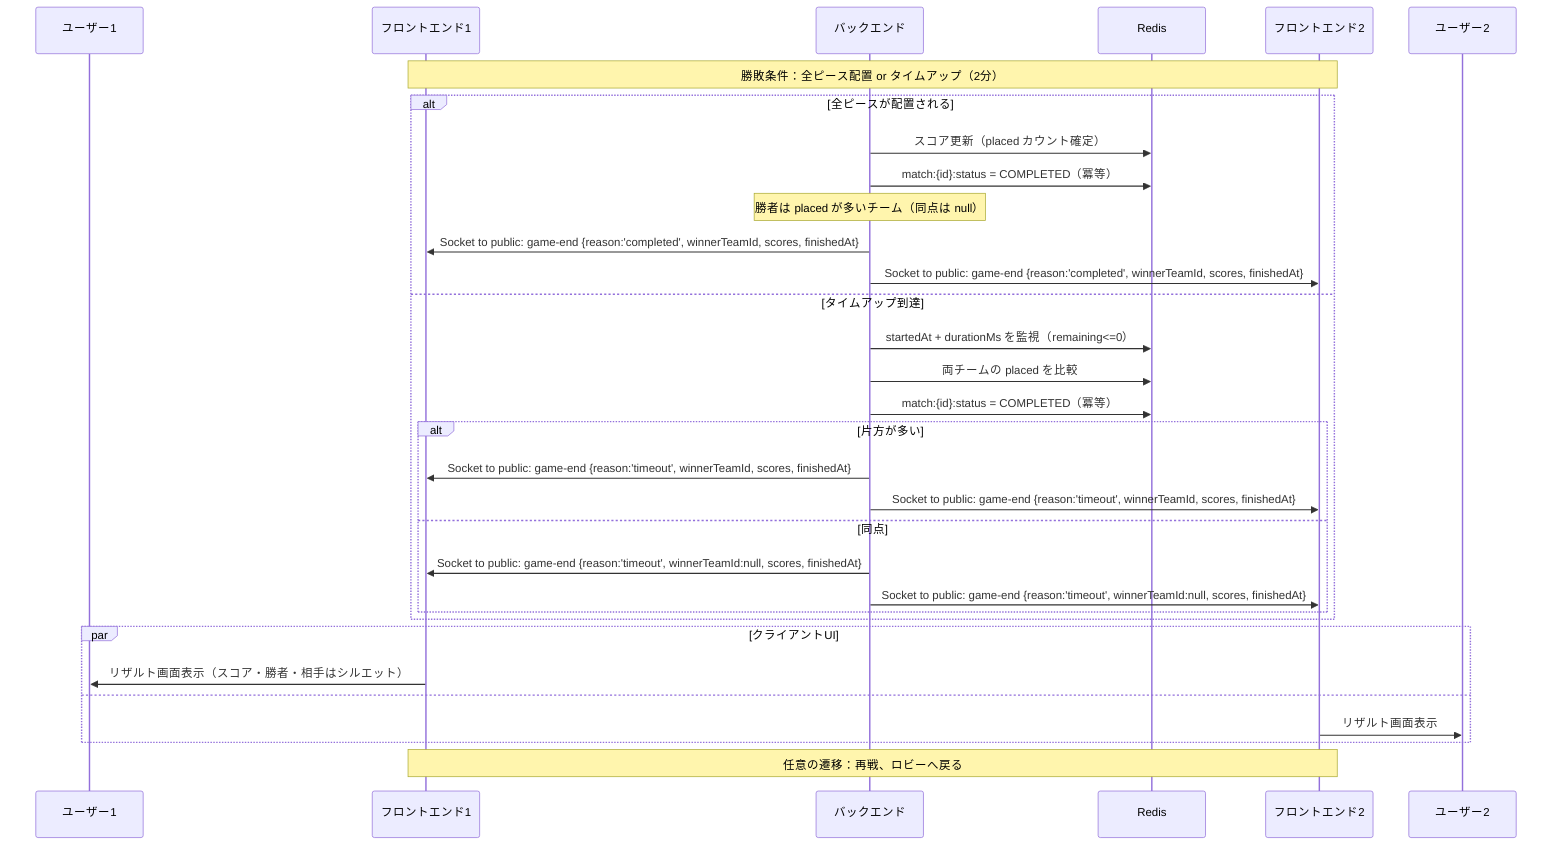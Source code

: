 %%{init: {'theme':'default', 'themeVariables': {'primaryColor': '#4f46e5', 'primaryTextColor': '#fff', 'primaryBorderColor': '#3730a3', 'lineColor': '#374151', 'secondaryColor': '#e5e7eb', 'tertiaryColor': '#f3f4f6'}}}%%

sequenceDiagram
    participant U1 as ユーザー1
    participant F1 as フロントエンド1
    participant B as バックエンド
    participant R as Redis
    participant F2 as フロントエンド2
    participant U2 as ユーザー2

    Note over F1,F2: 勝敗条件：全ピース配置 or タイムアップ（2分）

    alt 全ピースが配置される
        B->>R: スコア更新（placed カウント確定）
        B->>R: match:{id}:status = COMPLETED（冪等）
        Note over B: 勝者は placed が多いチーム（同点は null）
        B->>F1: Socket to public: game-end {reason:'completed', winnerTeamId, scores, finishedAt}
        B->>F2: Socket to public: game-end {reason:'completed', winnerTeamId, scores, finishedAt}
    else タイムアップ到達
        B->>R: startedAt + durationMs を監視（remaining<=0）
        B->>R: 両チームの placed を比較
        B->>R: match:{id}:status = COMPLETED（冪等）
        alt 片方が多い
            B->>F1: Socket to public: game-end {reason:'timeout', winnerTeamId, scores, finishedAt}
            B->>F2: Socket to public: game-end {reason:'timeout', winnerTeamId, scores, finishedAt}
        else 同点
            B->>F1: Socket to public: game-end {reason:'timeout', winnerTeamId:null, scores, finishedAt}
            B->>F2: Socket to public: game-end {reason:'timeout', winnerTeamId:null, scores, finishedAt}
        end
    end

    par クライアントUI
        F1->>U1: リザルト画面表示（スコア・勝者・相手はシルエット）
    and
        F2->>U2: リザルト画面表示
    end

    Note over F1,F2: 任意の遷移：再戦、ロビーへ戻る